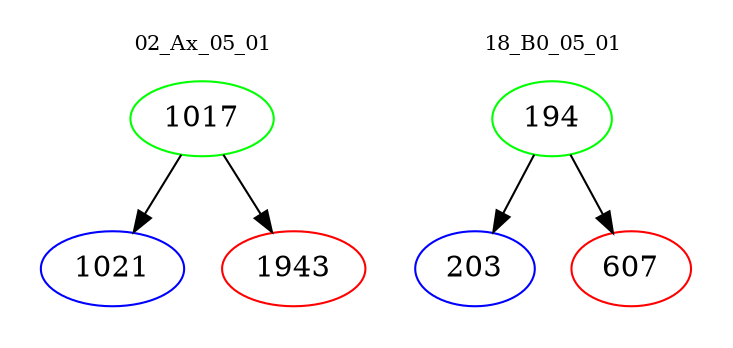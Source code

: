 digraph{
subgraph cluster_0 {
color = white
label = "02_Ax_05_01";
fontsize=10;
T0_1017 [label="1017", color="green"]
T0_1017 -> T0_1021 [color="black"]
T0_1021 [label="1021", color="blue"]
T0_1017 -> T0_1943 [color="black"]
T0_1943 [label="1943", color="red"]
}
subgraph cluster_1 {
color = white
label = "18_B0_05_01";
fontsize=10;
T1_194 [label="194", color="green"]
T1_194 -> T1_203 [color="black"]
T1_203 [label="203", color="blue"]
T1_194 -> T1_607 [color="black"]
T1_607 [label="607", color="red"]
}
}
